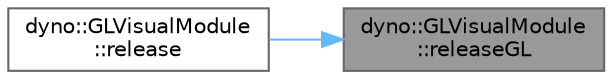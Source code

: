 digraph "dyno::GLVisualModule::releaseGL"
{
 // LATEX_PDF_SIZE
  bgcolor="transparent";
  edge [fontname=Helvetica,fontsize=10,labelfontname=Helvetica,labelfontsize=10];
  node [fontname=Helvetica,fontsize=10,shape=box,height=0.2,width=0.4];
  rankdir="RL";
  Node1 [id="Node000001",label="dyno::GLVisualModule\l::releaseGL",height=0.2,width=0.4,color="gray40", fillcolor="grey60", style="filled", fontcolor="black",tooltip=" "];
  Node1 -> Node2 [id="edge1_Node000001_Node000002",dir="back",color="steelblue1",style="solid",tooltip=" "];
  Node2 [id="Node000002",label="dyno::GLVisualModule\l::release",height=0.2,width=0.4,color="grey40", fillcolor="white", style="filled",URL="$classdyno_1_1_g_l_visual_module.html#a4551192ec1efec06d6e920804f9c541b",tooltip=" "];
}

